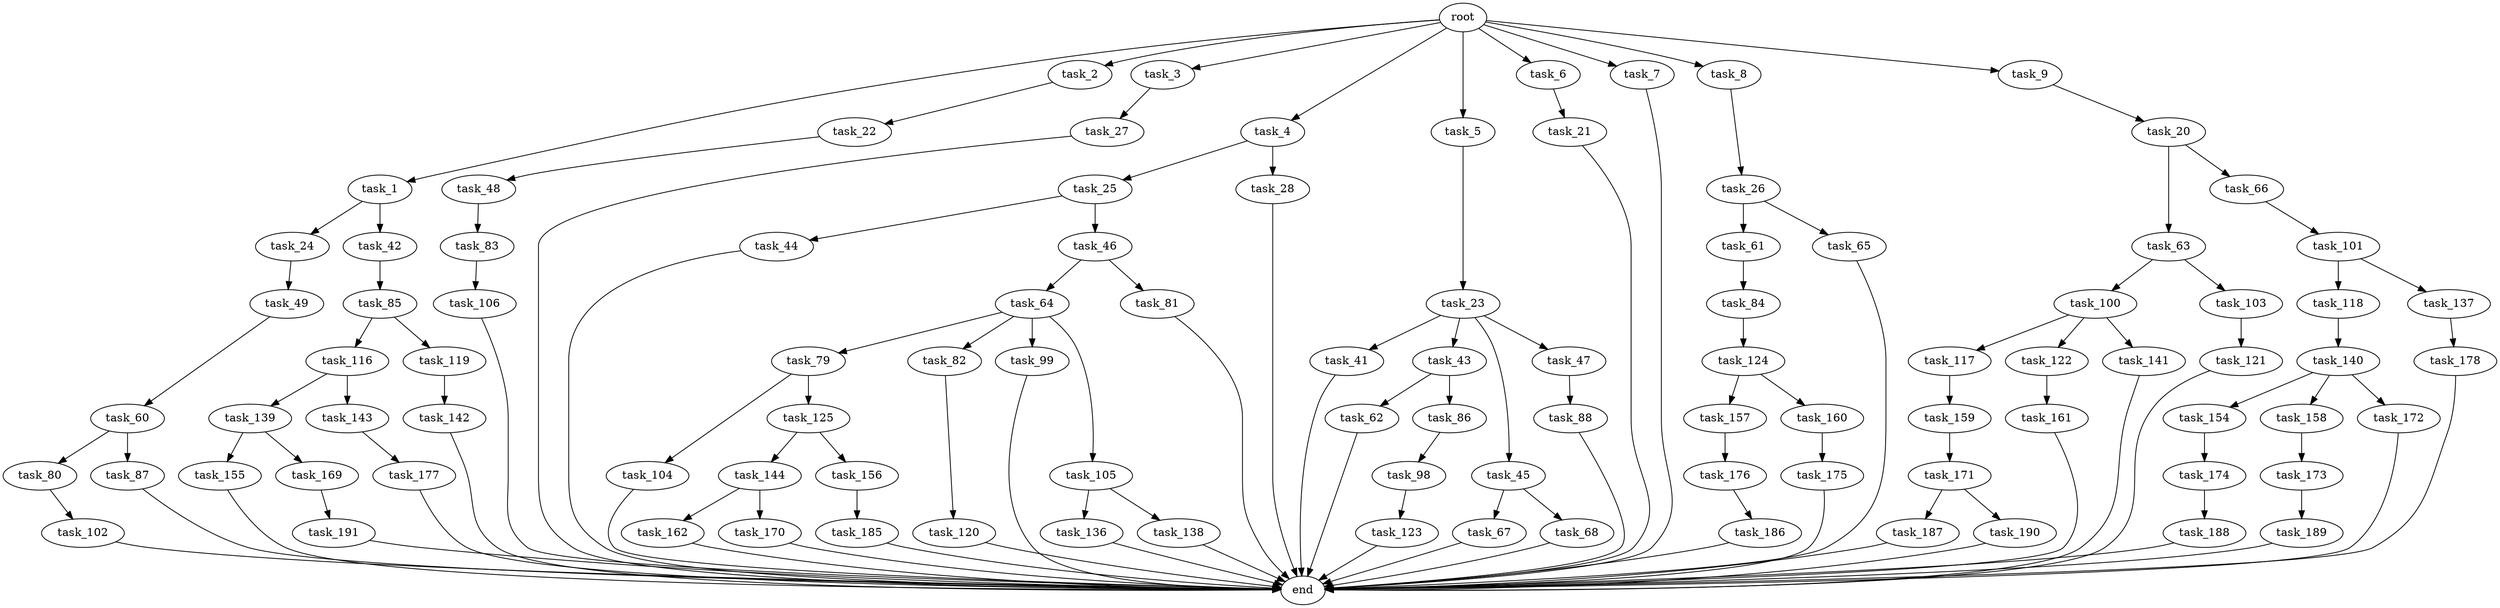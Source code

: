 digraph G {
  root [size="0.000000"];
  task_1 [size="102.400000"];
  task_2 [size="102.400000"];
  task_3 [size="102.400000"];
  task_4 [size="102.400000"];
  task_5 [size="102.400000"];
  task_6 [size="102.400000"];
  task_7 [size="102.400000"];
  task_8 [size="102.400000"];
  task_9 [size="102.400000"];
  task_20 [size="13743895347.200001"];
  task_21 [size="85899345920.000000"];
  task_22 [size="7730941132.800000"];
  task_23 [size="54975581388.800003"];
  task_24 [size="69578470195.199997"];
  task_25 [size="54975581388.800003"];
  task_26 [size="7730941132.800000"];
  task_27 [size="42090679500.800003"];
  task_28 [size="54975581388.800003"];
  task_41 [size="42090679500.800003"];
  task_42 [size="69578470195.199997"];
  task_43 [size="42090679500.800003"];
  task_44 [size="42090679500.800003"];
  task_45 [size="42090679500.800003"];
  task_46 [size="42090679500.800003"];
  task_47 [size="42090679500.800003"];
  task_48 [size="13743895347.200001"];
  task_49 [size="7730941132.800000"];
  task_60 [size="54975581388.800003"];
  task_61 [size="7730941132.800000"];
  task_62 [size="21474836480.000000"];
  task_63 [size="3435973836.800000"];
  task_64 [size="42090679500.800003"];
  task_65 [size="7730941132.800000"];
  task_66 [size="3435973836.800000"];
  task_67 [size="3435973836.800000"];
  task_68 [size="3435973836.800000"];
  task_79 [size="85899345920.000000"];
  task_80 [size="13743895347.200001"];
  task_81 [size="42090679500.800003"];
  task_82 [size="85899345920.000000"];
  task_83 [size="7730941132.800000"];
  task_84 [size="21474836480.000000"];
  task_85 [size="85899345920.000000"];
  task_86 [size="21474836480.000000"];
  task_87 [size="13743895347.200001"];
  task_88 [size="69578470195.199997"];
  task_98 [size="42090679500.800003"];
  task_99 [size="85899345920.000000"];
  task_100 [size="3435973836.800000"];
  task_101 [size="13743895347.200001"];
  task_102 [size="30923764531.200001"];
  task_103 [size="3435973836.800000"];
  task_104 [size="13743895347.200001"];
  task_105 [size="85899345920.000000"];
  task_106 [size="85899345920.000000"];
  task_116 [size="30923764531.200001"];
  task_117 [size="42090679500.800003"];
  task_118 [size="3435973836.800000"];
  task_119 [size="30923764531.200001"];
  task_120 [size="3435973836.800000"];
  task_121 [size="3435973836.800000"];
  task_122 [size="42090679500.800003"];
  task_123 [size="42090679500.800003"];
  task_124 [size="69578470195.199997"];
  task_125 [size="13743895347.200001"];
  task_136 [size="85899345920.000000"];
  task_137 [size="3435973836.800000"];
  task_138 [size="85899345920.000000"];
  task_139 [size="54975581388.800003"];
  task_140 [size="7730941132.800000"];
  task_141 [size="42090679500.800003"];
  task_142 [size="69578470195.199997"];
  task_143 [size="54975581388.800003"];
  task_144 [size="69578470195.199997"];
  task_154 [size="85899345920.000000"];
  task_155 [size="42090679500.800003"];
  task_156 [size="69578470195.199997"];
  task_157 [size="42090679500.800003"];
  task_158 [size="85899345920.000000"];
  task_159 [size="21474836480.000000"];
  task_160 [size="42090679500.800003"];
  task_161 [size="13743895347.200001"];
  task_162 [size="42090679500.800003"];
  task_169 [size="42090679500.800003"];
  task_170 [size="42090679500.800003"];
  task_171 [size="3435973836.800000"];
  task_172 [size="85899345920.000000"];
  task_173 [size="69578470195.199997"];
  task_174 [size="69578470195.199997"];
  task_175 [size="21474836480.000000"];
  task_176 [size="42090679500.800003"];
  task_177 [size="85899345920.000000"];
  task_178 [size="13743895347.200001"];
  task_185 [size="30923764531.200001"];
  task_186 [size="3435973836.800000"];
  task_187 [size="69578470195.199997"];
  task_188 [size="69578470195.199997"];
  task_189 [size="85899345920.000000"];
  task_190 [size="69578470195.199997"];
  task_191 [size="85899345920.000000"];
  end [size="0.000000"];

  root -> task_1 [size="1.000000"];
  root -> task_2 [size="1.000000"];
  root -> task_3 [size="1.000000"];
  root -> task_4 [size="1.000000"];
  root -> task_5 [size="1.000000"];
  root -> task_6 [size="1.000000"];
  root -> task_7 [size="1.000000"];
  root -> task_8 [size="1.000000"];
  root -> task_9 [size="1.000000"];
  task_1 -> task_24 [size="679477248.000000"];
  task_1 -> task_42 [size="679477248.000000"];
  task_2 -> task_22 [size="75497472.000000"];
  task_3 -> task_27 [size="411041792.000000"];
  task_4 -> task_25 [size="536870912.000000"];
  task_4 -> task_28 [size="536870912.000000"];
  task_5 -> task_23 [size="536870912.000000"];
  task_6 -> task_21 [size="838860800.000000"];
  task_7 -> end [size="1.000000"];
  task_8 -> task_26 [size="75497472.000000"];
  task_9 -> task_20 [size="134217728.000000"];
  task_20 -> task_63 [size="33554432.000000"];
  task_20 -> task_66 [size="33554432.000000"];
  task_21 -> end [size="1.000000"];
  task_22 -> task_48 [size="134217728.000000"];
  task_23 -> task_41 [size="411041792.000000"];
  task_23 -> task_43 [size="411041792.000000"];
  task_23 -> task_45 [size="411041792.000000"];
  task_23 -> task_47 [size="411041792.000000"];
  task_24 -> task_49 [size="75497472.000000"];
  task_25 -> task_44 [size="411041792.000000"];
  task_25 -> task_46 [size="411041792.000000"];
  task_26 -> task_61 [size="75497472.000000"];
  task_26 -> task_65 [size="75497472.000000"];
  task_27 -> end [size="1.000000"];
  task_28 -> end [size="1.000000"];
  task_41 -> end [size="1.000000"];
  task_42 -> task_85 [size="838860800.000000"];
  task_43 -> task_62 [size="209715200.000000"];
  task_43 -> task_86 [size="209715200.000000"];
  task_44 -> end [size="1.000000"];
  task_45 -> task_67 [size="33554432.000000"];
  task_45 -> task_68 [size="33554432.000000"];
  task_46 -> task_64 [size="411041792.000000"];
  task_46 -> task_81 [size="411041792.000000"];
  task_47 -> task_88 [size="679477248.000000"];
  task_48 -> task_83 [size="75497472.000000"];
  task_49 -> task_60 [size="536870912.000000"];
  task_60 -> task_80 [size="134217728.000000"];
  task_60 -> task_87 [size="134217728.000000"];
  task_61 -> task_84 [size="209715200.000000"];
  task_62 -> end [size="1.000000"];
  task_63 -> task_100 [size="33554432.000000"];
  task_63 -> task_103 [size="33554432.000000"];
  task_64 -> task_79 [size="838860800.000000"];
  task_64 -> task_82 [size="838860800.000000"];
  task_64 -> task_99 [size="838860800.000000"];
  task_64 -> task_105 [size="838860800.000000"];
  task_65 -> end [size="1.000000"];
  task_66 -> task_101 [size="134217728.000000"];
  task_67 -> end [size="1.000000"];
  task_68 -> end [size="1.000000"];
  task_79 -> task_104 [size="134217728.000000"];
  task_79 -> task_125 [size="134217728.000000"];
  task_80 -> task_102 [size="301989888.000000"];
  task_81 -> end [size="1.000000"];
  task_82 -> task_120 [size="33554432.000000"];
  task_83 -> task_106 [size="838860800.000000"];
  task_84 -> task_124 [size="679477248.000000"];
  task_85 -> task_116 [size="301989888.000000"];
  task_85 -> task_119 [size="301989888.000000"];
  task_86 -> task_98 [size="411041792.000000"];
  task_87 -> end [size="1.000000"];
  task_88 -> end [size="1.000000"];
  task_98 -> task_123 [size="411041792.000000"];
  task_99 -> end [size="1.000000"];
  task_100 -> task_117 [size="411041792.000000"];
  task_100 -> task_122 [size="411041792.000000"];
  task_100 -> task_141 [size="411041792.000000"];
  task_101 -> task_118 [size="33554432.000000"];
  task_101 -> task_137 [size="33554432.000000"];
  task_102 -> end [size="1.000000"];
  task_103 -> task_121 [size="33554432.000000"];
  task_104 -> end [size="1.000000"];
  task_105 -> task_136 [size="838860800.000000"];
  task_105 -> task_138 [size="838860800.000000"];
  task_106 -> end [size="1.000000"];
  task_116 -> task_139 [size="536870912.000000"];
  task_116 -> task_143 [size="536870912.000000"];
  task_117 -> task_159 [size="209715200.000000"];
  task_118 -> task_140 [size="75497472.000000"];
  task_119 -> task_142 [size="679477248.000000"];
  task_120 -> end [size="1.000000"];
  task_121 -> end [size="1.000000"];
  task_122 -> task_161 [size="134217728.000000"];
  task_123 -> end [size="1.000000"];
  task_124 -> task_157 [size="411041792.000000"];
  task_124 -> task_160 [size="411041792.000000"];
  task_125 -> task_144 [size="679477248.000000"];
  task_125 -> task_156 [size="679477248.000000"];
  task_136 -> end [size="1.000000"];
  task_137 -> task_178 [size="134217728.000000"];
  task_138 -> end [size="1.000000"];
  task_139 -> task_155 [size="411041792.000000"];
  task_139 -> task_169 [size="411041792.000000"];
  task_140 -> task_154 [size="838860800.000000"];
  task_140 -> task_158 [size="838860800.000000"];
  task_140 -> task_172 [size="838860800.000000"];
  task_141 -> end [size="1.000000"];
  task_142 -> end [size="1.000000"];
  task_143 -> task_177 [size="838860800.000000"];
  task_144 -> task_162 [size="411041792.000000"];
  task_144 -> task_170 [size="411041792.000000"];
  task_154 -> task_174 [size="679477248.000000"];
  task_155 -> end [size="1.000000"];
  task_156 -> task_185 [size="301989888.000000"];
  task_157 -> task_176 [size="411041792.000000"];
  task_158 -> task_173 [size="679477248.000000"];
  task_159 -> task_171 [size="33554432.000000"];
  task_160 -> task_175 [size="209715200.000000"];
  task_161 -> end [size="1.000000"];
  task_162 -> end [size="1.000000"];
  task_169 -> task_191 [size="838860800.000000"];
  task_170 -> end [size="1.000000"];
  task_171 -> task_187 [size="679477248.000000"];
  task_171 -> task_190 [size="679477248.000000"];
  task_172 -> end [size="1.000000"];
  task_173 -> task_189 [size="838860800.000000"];
  task_174 -> task_188 [size="679477248.000000"];
  task_175 -> end [size="1.000000"];
  task_176 -> task_186 [size="33554432.000000"];
  task_177 -> end [size="1.000000"];
  task_178 -> end [size="1.000000"];
  task_185 -> end [size="1.000000"];
  task_186 -> end [size="1.000000"];
  task_187 -> end [size="1.000000"];
  task_188 -> end [size="1.000000"];
  task_189 -> end [size="1.000000"];
  task_190 -> end [size="1.000000"];
  task_191 -> end [size="1.000000"];
}

